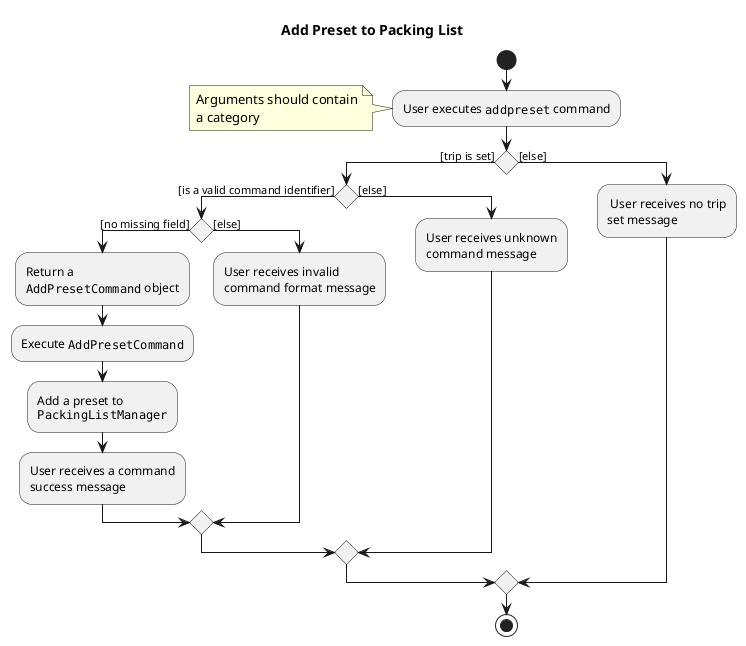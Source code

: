 @startuml
title Add Preset to Packing List

start

:User executes ""addpreset"" command;
note left
  Arguments should contain
  a category
end note

if () then ([trip is set])

    if () then ([is a valid command identifier])


        if () then ([no missing field])

                :Return a
                ""AddPresetCommand"" object;

                :Execute ""AddPresetCommand"";

                :Add a preset to
                ""PackingListManager"";

                :User receives a command
                success message;

        else ([else])
                :User receives invalid
                command format message;
        endif

    else ([else])
        :User receives unknown
        command message;

    endif

else ([else])
    : User receives no trip
    set message;

endif

stop

@enduml
